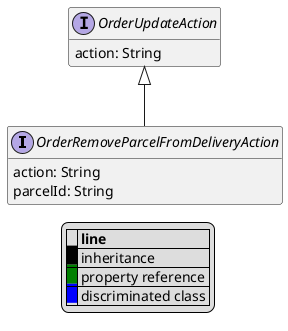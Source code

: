 @startuml

hide empty fields
hide empty methods
legend
|= |= line |
|<back:black>   </back>| inheritance |
|<back:green>   </back>| property reference |
|<back:blue>   </back>| discriminated class |
endlegend
interface OrderRemoveParcelFromDeliveryAction [[OrderRemoveParcelFromDeliveryAction.svg]] extends OrderUpdateAction {
    action: String
    parcelId: String
}
interface OrderUpdateAction [[OrderUpdateAction.svg]]  {
    action: String
}





@enduml
